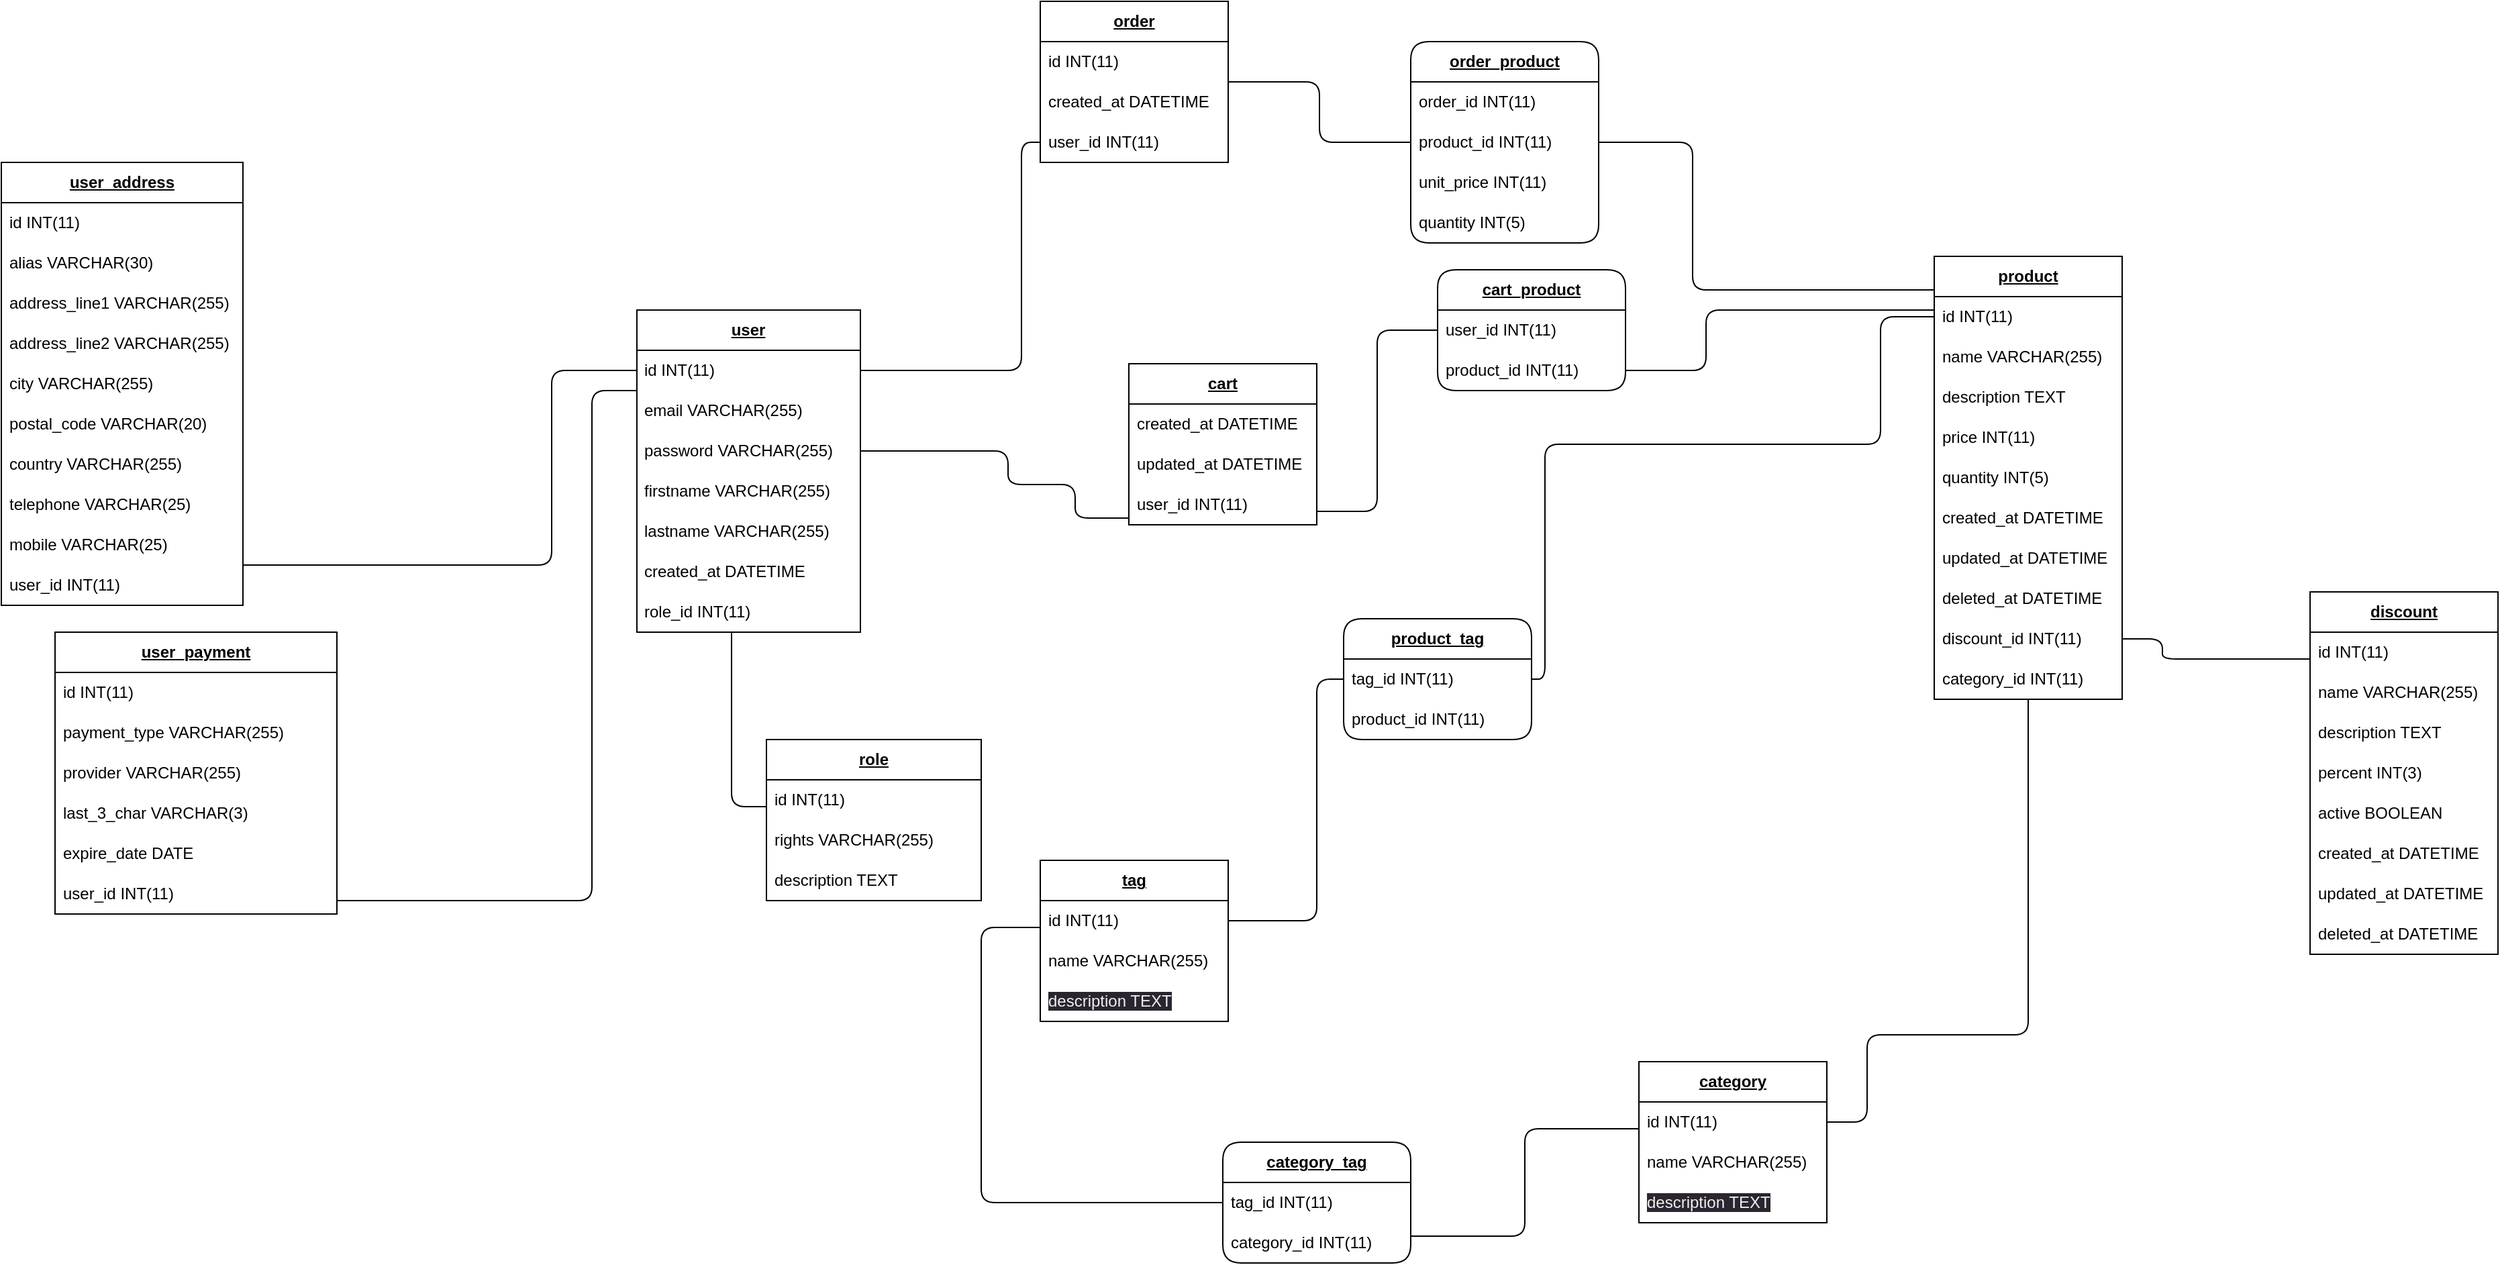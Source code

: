 <mxfile>
    <diagram name="Page-1" id="nvmFkLAB6nwE_kRz7ofC">
        <mxGraphModel dx="2336" dy="2273" grid="1" gridSize="10" guides="1" tooltips="1" connect="1" arrows="1" fold="1" page="1" pageScale="1" pageWidth="827" pageHeight="1169" math="0" shadow="0">
            <root>
                <mxCell id="0"/>
                <mxCell id="1" parent="0"/>
                <mxCell id="96" style="edgeStyle=orthogonalEdgeStyle;rounded=1;html=1;strokeColor=default;fontSize=12;endArrow=none;endFill=0;" parent="1" source="9zf9LuYom2PxIqwyLPYn-1" target="191" edge="1">
                    <mxGeometry relative="1" as="geometry">
                        <Array as="points">
                            <mxPoint x="320" y="225"/>
                            <mxPoint x="320" y="250"/>
                            <mxPoint x="370" y="250"/>
                            <mxPoint x="370" y="275"/>
                        </Array>
                    </mxGeometry>
                </mxCell>
                <mxCell id="98" style="edgeStyle=orthogonalEdgeStyle;rounded=1;html=1;strokeColor=default;fontSize=12;endArrow=none;endFill=0;" parent="1" source="9zf9LuYom2PxIqwyLPYn-56" target="190" edge="1">
                    <mxGeometry relative="1" as="geometry">
                        <Array as="points">
                            <mxPoint x="114" y="490"/>
                        </Array>
                        <mxPoint x="75" y="400" as="targetPoint"/>
                    </mxGeometry>
                </mxCell>
                <mxCell id="9zf9LuYom2PxIqwyLPYn-1" value="&lt;b&gt;&lt;u&gt;user&lt;/u&gt;&lt;/b&gt;" style="swimlane;fontStyle=0;childLayout=stackLayout;horizontal=1;startSize=30;horizontalStack=0;resizeParent=1;resizeParentMax=0;resizeLast=0;collapsible=1;marginBottom=0;whiteSpace=wrap;html=1;" parent="1" vertex="1">
                    <mxGeometry x="43.49" y="120" width="166.51" height="240" as="geometry"/>
                </mxCell>
                <mxCell id="9zf9LuYom2PxIqwyLPYn-2" value="id&amp;nbsp;INT(11)" style="text;strokeColor=none;fillColor=none;align=left;verticalAlign=middle;spacingLeft=4;spacingRight=4;overflow=hidden;points=[[0,0.5],[1,0.5]];portConstraint=eastwest;rotatable=0;whiteSpace=wrap;html=1;" parent="9zf9LuYom2PxIqwyLPYn-1" vertex="1">
                    <mxGeometry y="30" width="166.51" height="30" as="geometry"/>
                </mxCell>
                <mxCell id="9zf9LuYom2PxIqwyLPYn-3" value="email VARCHAR(255)" style="text;strokeColor=none;fillColor=none;align=left;verticalAlign=middle;spacingLeft=4;spacingRight=4;overflow=hidden;points=[[0,0.5],[1,0.5]];portConstraint=eastwest;rotatable=0;whiteSpace=wrap;html=1;" parent="9zf9LuYom2PxIqwyLPYn-1" vertex="1">
                    <mxGeometry y="60" width="166.51" height="30" as="geometry"/>
                </mxCell>
                <mxCell id="9zf9LuYom2PxIqwyLPYn-4" value="password&amp;nbsp;VARCHAR(255)" style="text;strokeColor=none;fillColor=none;align=left;verticalAlign=middle;spacingLeft=4;spacingRight=4;overflow=hidden;points=[[0,0.5],[1,0.5]];portConstraint=eastwest;rotatable=0;whiteSpace=wrap;html=1;" parent="9zf9LuYom2PxIqwyLPYn-1" vertex="1">
                    <mxGeometry y="90" width="166.51" height="30" as="geometry"/>
                </mxCell>
                <mxCell id="9zf9LuYom2PxIqwyLPYn-37" value="firstname&amp;nbsp;VARCHAR(255)" style="text;strokeColor=none;fillColor=none;align=left;verticalAlign=middle;spacingLeft=4;spacingRight=4;overflow=hidden;points=[[0,0.5],[1,0.5]];portConstraint=eastwest;rotatable=0;whiteSpace=wrap;html=1;" parent="9zf9LuYom2PxIqwyLPYn-1" vertex="1">
                    <mxGeometry y="120" width="166.51" height="30" as="geometry"/>
                </mxCell>
                <mxCell id="9zf9LuYom2PxIqwyLPYn-38" value="lastname&amp;nbsp;VARCHAR(255)" style="text;strokeColor=none;fillColor=none;align=left;verticalAlign=middle;spacingLeft=4;spacingRight=4;overflow=hidden;points=[[0,0.5],[1,0.5]];portConstraint=eastwest;rotatable=0;whiteSpace=wrap;html=1;" parent="9zf9LuYom2PxIqwyLPYn-1" vertex="1">
                    <mxGeometry y="150" width="166.51" height="30" as="geometry"/>
                </mxCell>
                <mxCell id="123" value="created_at DATETIME" style="text;strokeColor=none;fillColor=none;align=left;verticalAlign=middle;spacingLeft=4;spacingRight=4;overflow=hidden;points=[[0,0.5],[1,0.5]];portConstraint=eastwest;rotatable=0;whiteSpace=wrap;html=1;" parent="9zf9LuYom2PxIqwyLPYn-1" vertex="1">
                    <mxGeometry y="180" width="166.51" height="30" as="geometry"/>
                </mxCell>
                <mxCell id="190" value="role_id&amp;nbsp;INT(11)" style="text;strokeColor=none;fillColor=none;align=left;verticalAlign=middle;spacingLeft=4;spacingRight=4;overflow=hidden;points=[[0,0.5],[1,0.5]];portConstraint=eastwest;rotatable=0;whiteSpace=wrap;html=1;" parent="9zf9LuYom2PxIqwyLPYn-1" vertex="1">
                    <mxGeometry y="210" width="166.51" height="30" as="geometry"/>
                </mxCell>
                <mxCell id="9zf9LuYom2PxIqwyLPYn-39" value="&lt;b&gt;&lt;u&gt;order&lt;/u&gt;&lt;/b&gt;" style="swimlane;fontStyle=0;childLayout=stackLayout;horizontal=1;startSize=30;horizontalStack=0;resizeParent=1;resizeParentMax=0;resizeLast=0;collapsible=1;marginBottom=0;whiteSpace=wrap;html=1;" parent="1" vertex="1">
                    <mxGeometry x="344" y="-110" width="140" height="120" as="geometry"/>
                </mxCell>
                <mxCell id="9zf9LuYom2PxIqwyLPYn-40" value="id&amp;nbsp;INT(11)" style="text;strokeColor=none;fillColor=none;align=left;verticalAlign=middle;spacingLeft=4;spacingRight=4;overflow=hidden;points=[[0,0.5],[1,0.5]];portConstraint=eastwest;rotatable=0;whiteSpace=wrap;html=1;" parent="9zf9LuYom2PxIqwyLPYn-39" vertex="1">
                    <mxGeometry y="30" width="140" height="30" as="geometry"/>
                </mxCell>
                <mxCell id="124" value="created_at&amp;nbsp;DATETIME" style="text;strokeColor=none;fillColor=none;align=left;verticalAlign=middle;spacingLeft=4;spacingRight=4;overflow=hidden;points=[[0,0.5],[1,0.5]];portConstraint=eastwest;rotatable=0;whiteSpace=wrap;html=1;" parent="9zf9LuYom2PxIqwyLPYn-39" vertex="1">
                    <mxGeometry y="60" width="140" height="30" as="geometry"/>
                </mxCell>
                <mxCell id="192" value="user_id&amp;nbsp;INT(11)" style="text;strokeColor=none;fillColor=none;align=left;verticalAlign=middle;spacingLeft=4;spacingRight=4;overflow=hidden;points=[[0,0.5],[1,0.5]];portConstraint=eastwest;rotatable=0;whiteSpace=wrap;html=1;" parent="9zf9LuYom2PxIqwyLPYn-39" vertex="1">
                    <mxGeometry y="90" width="140" height="30" as="geometry"/>
                </mxCell>
                <mxCell id="89" style="edgeStyle=orthogonalEdgeStyle;rounded=1;html=1;strokeColor=default;fontSize=12;startArrow=none;endArrow=none;endFill=0;" parent="1" source="212" target="167" edge="1">
                    <mxGeometry relative="1" as="geometry">
                        <Array as="points">
                            <mxPoint x="840" y="165"/>
                            <mxPoint x="840" y="120"/>
                        </Array>
                        <mxPoint x="661.86" y="262.059" as="targetPoint"/>
                    </mxGeometry>
                </mxCell>
                <mxCell id="9zf9LuYom2PxIqwyLPYn-46" value="&lt;b&gt;&lt;u&gt;cart&lt;/u&gt;&lt;/b&gt;" style="swimlane;fontStyle=0;childLayout=stackLayout;horizontal=1;startSize=30;horizontalStack=0;resizeParent=1;resizeParentMax=0;resizeLast=0;collapsible=1;marginBottom=0;whiteSpace=wrap;html=1;" parent="1" vertex="1">
                    <mxGeometry x="410" y="160" width="140" height="120" as="geometry"/>
                </mxCell>
                <mxCell id="156" value="created_at&amp;nbsp;DATETIME" style="text;strokeColor=none;fillColor=none;align=left;verticalAlign=middle;spacingLeft=4;spacingRight=4;overflow=hidden;points=[[0,0.5],[1,0.5]];portConstraint=eastwest;rotatable=0;whiteSpace=wrap;html=1;" parent="9zf9LuYom2PxIqwyLPYn-46" vertex="1">
                    <mxGeometry y="30" width="140" height="30" as="geometry"/>
                </mxCell>
                <mxCell id="157" value="updated_at&amp;nbsp;DATETIME" style="text;strokeColor=none;fillColor=none;align=left;verticalAlign=middle;spacingLeft=4;spacingRight=4;overflow=hidden;points=[[0,0.5],[1,0.5]];portConstraint=eastwest;rotatable=0;whiteSpace=wrap;html=1;" parent="9zf9LuYom2PxIqwyLPYn-46" vertex="1">
                    <mxGeometry y="60" width="140" height="30" as="geometry"/>
                </mxCell>
                <mxCell id="191" value="user_id&amp;nbsp;INT(11)" style="text;strokeColor=none;fillColor=none;align=left;verticalAlign=middle;spacingLeft=4;spacingRight=4;overflow=hidden;points=[[0,0.5],[1,0.5]];portConstraint=eastwest;rotatable=0;whiteSpace=wrap;html=1;" parent="9zf9LuYom2PxIqwyLPYn-46" vertex="1">
                    <mxGeometry y="90" width="140" height="30" as="geometry"/>
                </mxCell>
                <mxCell id="9zf9LuYom2PxIqwyLPYn-55" value="&lt;b&gt;&lt;u&gt;role&lt;br&gt;&lt;/u&gt;&lt;/b&gt;" style="swimlane;fontStyle=0;childLayout=stackLayout;horizontal=1;startSize=30;horizontalStack=0;resizeParent=1;resizeParentMax=0;resizeLast=0;collapsible=1;marginBottom=0;whiteSpace=wrap;html=1;" parent="1" vertex="1">
                    <mxGeometry x="140" y="440" width="160" height="120" as="geometry"/>
                </mxCell>
                <mxCell id="9zf9LuYom2PxIqwyLPYn-56" value="id&amp;nbsp;INT(11)" style="text;strokeColor=none;fillColor=none;align=left;verticalAlign=middle;spacingLeft=4;spacingRight=4;overflow=hidden;points=[[0,0.5],[1,0.5]];portConstraint=eastwest;rotatable=0;whiteSpace=wrap;html=1;" parent="9zf9LuYom2PxIqwyLPYn-55" vertex="1">
                    <mxGeometry y="30" width="160" height="30" as="geometry"/>
                </mxCell>
                <mxCell id="9zf9LuYom2PxIqwyLPYn-57" value="rights&amp;nbsp;VARCHAR(255)" style="text;strokeColor=none;fillColor=none;align=left;verticalAlign=middle;spacingLeft=4;spacingRight=4;overflow=hidden;points=[[0,0.5],[1,0.5]];portConstraint=eastwest;rotatable=0;whiteSpace=wrap;html=1;" parent="9zf9LuYom2PxIqwyLPYn-55" vertex="1">
                    <mxGeometry y="60" width="160" height="30" as="geometry"/>
                </mxCell>
                <mxCell id="244" value="description TEXT" style="text;strokeColor=none;fillColor=none;align=left;verticalAlign=middle;spacingLeft=4;spacingRight=4;overflow=hidden;points=[[0,0.5],[1,0.5]];portConstraint=eastwest;rotatable=0;whiteSpace=wrap;html=1;" vertex="1" parent="9zf9LuYom2PxIqwyLPYn-55">
                    <mxGeometry y="90" width="160" height="30" as="geometry"/>
                </mxCell>
                <mxCell id="9zf9LuYom2PxIqwyLPYn-80" value="" style="group" parent="1" vertex="1" connectable="0">
                    <mxGeometry x="680" y="640" width="260.0" height="130" as="geometry"/>
                </mxCell>
                <mxCell id="4" value="" style="group" parent="9zf9LuYom2PxIqwyLPYn-80" vertex="1" connectable="0">
                    <mxGeometry x="110" y="10" width="140" height="120" as="geometry"/>
                </mxCell>
                <mxCell id="9zf9LuYom2PxIqwyLPYn-67" value="&lt;b&gt;&lt;u&gt;category&lt;br&gt;&lt;/u&gt;&lt;/b&gt;" style="swimlane;fontStyle=0;childLayout=stackLayout;horizontal=1;startSize=30;horizontalStack=0;resizeParent=1;resizeParentMax=0;resizeLast=0;collapsible=1;marginBottom=0;whiteSpace=wrap;html=1;" parent="4" vertex="1">
                    <mxGeometry y="30" width="140" height="120" as="geometry"/>
                </mxCell>
                <mxCell id="9zf9LuYom2PxIqwyLPYn-68" value="id&amp;nbsp;INT(11)" style="text;strokeColor=none;fillColor=none;align=left;verticalAlign=middle;spacingLeft=4;spacingRight=4;overflow=hidden;points=[[0,0.5],[1,0.5]];portConstraint=eastwest;rotatable=0;whiteSpace=wrap;html=1;" parent="9zf9LuYom2PxIqwyLPYn-67" vertex="1">
                    <mxGeometry y="30" width="140" height="30" as="geometry"/>
                </mxCell>
                <mxCell id="9zf9LuYom2PxIqwyLPYn-69" value="name&amp;nbsp;VARCHAR(255)" style="text;strokeColor=none;fillColor=none;align=left;verticalAlign=middle;spacingLeft=4;spacingRight=4;overflow=hidden;points=[[0,0.5],[1,0.5]];portConstraint=eastwest;rotatable=0;whiteSpace=wrap;html=1;" parent="9zf9LuYom2PxIqwyLPYn-67" vertex="1">
                    <mxGeometry y="60" width="140" height="30" as="geometry"/>
                </mxCell>
                <mxCell id="243" value="&lt;span style=&quot;color: rgb(240, 240, 240); font-family: Helvetica; font-size: 12px; font-style: normal; font-variant-ligatures: normal; font-variant-caps: normal; font-weight: 400; letter-spacing: normal; orphans: 2; text-align: left; text-indent: 0px; text-transform: none; widows: 2; word-spacing: 0px; -webkit-text-stroke-width: 0px; background-color: rgb(42, 37, 47); text-decoration-thickness: initial; text-decoration-style: initial; text-decoration-color: initial; float: none; display: inline !important;&quot;&gt;description TEXT&lt;/span&gt;" style="text;strokeColor=none;fillColor=none;align=left;verticalAlign=middle;spacingLeft=4;spacingRight=4;overflow=hidden;points=[[0,0.5],[1,0.5]];portConstraint=eastwest;rotatable=0;whiteSpace=wrap;html=1;" parent="9zf9LuYom2PxIqwyLPYn-67" vertex="1">
                    <mxGeometry y="90" width="140" height="30" as="geometry"/>
                </mxCell>
                <mxCell id="39" value="" style="group" parent="1" vertex="1" connectable="0">
                    <mxGeometry x="344" y="500" width="140" height="150" as="geometry"/>
                </mxCell>
                <mxCell id="32" value="" style="group" parent="39" vertex="1" connectable="0">
                    <mxGeometry width="140" height="120" as="geometry"/>
                </mxCell>
                <mxCell id="33" value="&lt;b&gt;&lt;u&gt;tag&lt;br&gt;&lt;/u&gt;&lt;/b&gt;" style="swimlane;fontStyle=0;childLayout=stackLayout;horizontal=1;startSize=30;horizontalStack=0;resizeParent=1;resizeParentMax=0;resizeLast=0;collapsible=1;marginBottom=0;whiteSpace=wrap;html=1;" parent="32" vertex="1">
                    <mxGeometry y="30" width="140" height="120" as="geometry"/>
                </mxCell>
                <mxCell id="34" value="id&amp;nbsp;INT(11)" style="text;strokeColor=none;fillColor=none;align=left;verticalAlign=middle;spacingLeft=4;spacingRight=4;overflow=hidden;points=[[0,0.5],[1,0.5]];portConstraint=eastwest;rotatable=0;whiteSpace=wrap;html=1;" parent="33" vertex="1">
                    <mxGeometry y="30" width="140" height="30" as="geometry"/>
                </mxCell>
                <mxCell id="35" value="name VARCHAR(255)" style="text;strokeColor=none;fillColor=none;align=left;verticalAlign=middle;spacingLeft=4;spacingRight=4;overflow=hidden;points=[[0,0.5],[1,0.5]];portConstraint=eastwest;rotatable=0;whiteSpace=wrap;html=1;" parent="33" vertex="1">
                    <mxGeometry y="60" width="140" height="30" as="geometry"/>
                </mxCell>
                <mxCell id="242" value="&lt;span style=&quot;color: rgb(240, 240, 240); font-family: Helvetica; font-size: 12px; font-style: normal; font-variant-ligatures: normal; font-variant-caps: normal; font-weight: 400; letter-spacing: normal; orphans: 2; text-align: left; text-indent: 0px; text-transform: none; widows: 2; word-spacing: 0px; -webkit-text-stroke-width: 0px; background-color: rgb(42, 37, 47); text-decoration-thickness: initial; text-decoration-style: initial; text-decoration-color: initial; float: none; display: inline !important;&quot;&gt;description TEXT&lt;/span&gt;" style="text;strokeColor=none;fillColor=none;align=left;verticalAlign=middle;spacingLeft=4;spacingRight=4;overflow=hidden;points=[[0,0.5],[1,0.5]];portConstraint=eastwest;rotatable=0;whiteSpace=wrap;html=1;" parent="33" vertex="1">
                    <mxGeometry y="90" width="140" height="30" as="geometry"/>
                </mxCell>
                <mxCell id="79" style="edgeStyle=orthogonalEdgeStyle;rounded=1;html=1;strokeColor=default;startArrow=none;endArrow=none;endFill=0;" parent="1" source="233" target="9zf9LuYom2PxIqwyLPYn-68" edge="1">
                    <mxGeometry relative="1" as="geometry">
                        <mxPoint x="650" y="520" as="targetPoint"/>
                        <Array as="points">
                            <mxPoint x="705" y="810"/>
                            <mxPoint x="705" y="730"/>
                        </Array>
                    </mxGeometry>
                </mxCell>
                <mxCell id="84" style="edgeStyle=orthogonalEdgeStyle;rounded=1;html=1;strokeColor=default;endArrow=none;endFill=0;" parent="1" source="193" target="9zf9LuYom2PxIqwyLPYn-68" edge="1">
                    <mxGeometry relative="1" as="geometry">
                        <mxPoint x="770.059" y="350.0" as="sourcePoint"/>
                        <mxPoint x="800" y="350" as="targetPoint"/>
                        <Array as="points">
                            <mxPoint x="960" y="660"/>
                        </Array>
                    </mxGeometry>
                </mxCell>
                <mxCell id="86" style="edgeStyle=orthogonalEdgeStyle;rounded=1;html=1;strokeColor=default;startArrow=none;endArrow=none;endFill=0;" parent="1" source="196" target="167" edge="1">
                    <mxGeometry relative="1" as="geometry">
                        <Array as="points">
                            <mxPoint x="830" y="-5"/>
                            <mxPoint x="830" y="105"/>
                        </Array>
                        <mxPoint x="740.059" y="140" as="targetPoint"/>
                    </mxGeometry>
                </mxCell>
                <mxCell id="91" style="edgeStyle=orthogonalEdgeStyle;rounded=1;html=1;strokeColor=default;fontSize=12;endArrow=none;endFill=0;" parent="1" source="9zf9LuYom2PxIqwyLPYn-1" target="192" edge="1">
                    <mxGeometry relative="1" as="geometry">
                        <Array as="points">
                            <mxPoint x="330" y="165"/>
                        </Array>
                    </mxGeometry>
                </mxCell>
                <mxCell id="81" value="" style="edgeStyle=orthogonalEdgeStyle;rounded=1;html=1;strokeColor=default;startArrow=none;endArrow=none;endFill=0;" parent="1" source="226" target="33" edge="1">
                    <mxGeometry relative="1" as="geometry">
                        <mxPoint x="720" y="300" as="targetPoint"/>
                        <Array as="points">
                            <mxPoint x="550" y="395"/>
                            <mxPoint x="550" y="575"/>
                        </Array>
                        <mxPoint x="720.059" y="350.0" as="sourcePoint"/>
                    </mxGeometry>
                </mxCell>
                <mxCell id="126" value="&lt;b&gt;&lt;u&gt;user_address&lt;/u&gt;&lt;/b&gt;" style="swimlane;fontStyle=0;childLayout=stackLayout;horizontal=1;startSize=30;horizontalStack=0;resizeParent=1;resizeParentMax=0;resizeLast=0;collapsible=1;marginBottom=0;whiteSpace=wrap;html=1;" parent="1" vertex="1">
                    <mxGeometry x="-430" y="10" width="180" height="330" as="geometry"/>
                </mxCell>
                <mxCell id="155" value="id INT(11)" style="text;strokeColor=none;fillColor=none;align=left;verticalAlign=middle;spacingLeft=4;spacingRight=4;overflow=hidden;points=[[0,0.5],[1,0.5]];portConstraint=eastwest;rotatable=0;whiteSpace=wrap;html=1;" parent="126" vertex="1">
                    <mxGeometry y="30" width="180" height="30" as="geometry"/>
                </mxCell>
                <mxCell id="165" value="alias VARCHAR(30)" style="text;strokeColor=none;fillColor=none;align=left;verticalAlign=middle;spacingLeft=4;spacingRight=4;overflow=hidden;points=[[0,0.5],[1,0.5]];portConstraint=eastwest;rotatable=0;whiteSpace=wrap;html=1;" parent="126" vertex="1">
                    <mxGeometry y="60" width="180" height="30" as="geometry"/>
                </mxCell>
                <mxCell id="127" value="address_line1 VARCHAR(255)" style="text;strokeColor=none;fillColor=none;align=left;verticalAlign=middle;spacingLeft=4;spacingRight=4;overflow=hidden;points=[[0,0.5],[1,0.5]];portConstraint=eastwest;rotatable=0;whiteSpace=wrap;html=1;" parent="126" vertex="1">
                    <mxGeometry y="90" width="180" height="30" as="geometry"/>
                </mxCell>
                <mxCell id="128" value="address_line2&amp;nbsp;VARCHAR(255)" style="text;strokeColor=none;fillColor=none;align=left;verticalAlign=middle;spacingLeft=4;spacingRight=4;overflow=hidden;points=[[0,0.5],[1,0.5]];portConstraint=eastwest;rotatable=0;whiteSpace=wrap;html=1;" parent="126" vertex="1">
                    <mxGeometry y="120" width="180" height="30" as="geometry"/>
                </mxCell>
                <mxCell id="130" value="city VARCHAR(255)" style="text;strokeColor=none;fillColor=none;align=left;verticalAlign=middle;spacingLeft=4;spacingRight=4;overflow=hidden;points=[[0,0.5],[1,0.5]];portConstraint=eastwest;rotatable=0;whiteSpace=wrap;html=1;" parent="126" vertex="1">
                    <mxGeometry y="150" width="180" height="30" as="geometry"/>
                </mxCell>
                <mxCell id="129" value="postal_code VARCHAR(20)" style="text;strokeColor=none;fillColor=none;align=left;verticalAlign=middle;spacingLeft=4;spacingRight=4;overflow=hidden;points=[[0,0.5],[1,0.5]];portConstraint=eastwest;rotatable=0;whiteSpace=wrap;html=1;" parent="126" vertex="1">
                    <mxGeometry y="180" width="180" height="30" as="geometry"/>
                </mxCell>
                <mxCell id="131" value="country VARCHAR(255)" style="text;strokeColor=none;fillColor=none;align=left;verticalAlign=middle;spacingLeft=4;spacingRight=4;overflow=hidden;points=[[0,0.5],[1,0.5]];portConstraint=eastwest;rotatable=0;whiteSpace=wrap;html=1;" parent="126" vertex="1">
                    <mxGeometry y="210" width="180" height="30" as="geometry"/>
                </mxCell>
                <mxCell id="132" value="telephone VARCHAR(25)" style="text;strokeColor=none;fillColor=none;align=left;verticalAlign=middle;spacingLeft=4;spacingRight=4;overflow=hidden;points=[[0,0.5],[1,0.5]];portConstraint=eastwest;rotatable=0;whiteSpace=wrap;html=1;" parent="126" vertex="1">
                    <mxGeometry y="240" width="180" height="30" as="geometry"/>
                </mxCell>
                <mxCell id="188" value="mobile VARCHAR(25)" style="text;strokeColor=none;fillColor=none;align=left;verticalAlign=middle;spacingLeft=4;spacingRight=4;overflow=hidden;points=[[0,0.5],[1,0.5]];portConstraint=eastwest;rotatable=0;whiteSpace=wrap;html=1;" parent="126" vertex="1">
                    <mxGeometry y="270" width="180" height="30" as="geometry"/>
                </mxCell>
                <mxCell id="133" value="user_id INT(11)" style="text;strokeColor=none;fillColor=none;align=left;verticalAlign=middle;spacingLeft=4;spacingRight=4;overflow=hidden;points=[[0,0.5],[1,0.5]];portConstraint=eastwest;rotatable=0;whiteSpace=wrap;html=1;" parent="126" vertex="1">
                    <mxGeometry y="300" width="180" height="30" as="geometry"/>
                </mxCell>
                <mxCell id="134" value="&lt;b&gt;&lt;u&gt;user_payment&lt;br&gt;&lt;/u&gt;&lt;/b&gt;" style="swimlane;fontStyle=0;childLayout=stackLayout;horizontal=1;startSize=30;horizontalStack=0;resizeParent=1;resizeParentMax=0;resizeLast=0;collapsible=1;marginBottom=0;whiteSpace=wrap;html=1;" parent="1" vertex="1">
                    <mxGeometry x="-390" y="360" width="210" height="210" as="geometry"/>
                </mxCell>
                <mxCell id="135" value="id&amp;nbsp;INT(11)" style="text;strokeColor=none;fillColor=none;align=left;verticalAlign=middle;spacingLeft=4;spacingRight=4;overflow=hidden;points=[[0,0.5],[1,0.5]];portConstraint=eastwest;rotatable=0;whiteSpace=wrap;html=1;" parent="134" vertex="1">
                    <mxGeometry y="30" width="210" height="30" as="geometry"/>
                </mxCell>
                <mxCell id="136" value="payment_type VARCHAR(255)" style="text;strokeColor=none;fillColor=none;align=left;verticalAlign=middle;spacingLeft=4;spacingRight=4;overflow=hidden;points=[[0,0.5],[1,0.5]];portConstraint=eastwest;rotatable=0;whiteSpace=wrap;html=1;" parent="134" vertex="1">
                    <mxGeometry y="60" width="210" height="30" as="geometry"/>
                </mxCell>
                <mxCell id="137" value="provider VARCHAR(255)" style="text;strokeColor=none;fillColor=none;align=left;verticalAlign=middle;spacingLeft=4;spacingRight=4;overflow=hidden;points=[[0,0.5],[1,0.5]];portConstraint=eastwest;rotatable=0;whiteSpace=wrap;html=1;" parent="134" vertex="1">
                    <mxGeometry y="90" width="210" height="30" as="geometry"/>
                </mxCell>
                <mxCell id="139" value="last_3_char VARCHAR(3)" style="text;strokeColor=none;fillColor=none;align=left;verticalAlign=middle;spacingLeft=4;spacingRight=4;overflow=hidden;points=[[0,0.5],[1,0.5]];portConstraint=eastwest;rotatable=0;whiteSpace=wrap;html=1;" parent="134" vertex="1">
                    <mxGeometry y="120" width="210" height="30" as="geometry"/>
                </mxCell>
                <mxCell id="140" value="expire_date DATE" style="text;strokeColor=none;fillColor=none;align=left;verticalAlign=middle;spacingLeft=4;spacingRight=4;overflow=hidden;points=[[0,0.5],[1,0.5]];portConstraint=eastwest;rotatable=0;whiteSpace=wrap;html=1;" parent="134" vertex="1">
                    <mxGeometry y="150" width="210" height="30" as="geometry"/>
                </mxCell>
                <mxCell id="189" value="user_id&amp;nbsp;INT(11)" style="text;strokeColor=none;fillColor=none;align=left;verticalAlign=middle;spacingLeft=4;spacingRight=4;overflow=hidden;points=[[0,0.5],[1,0.5]];portConstraint=eastwest;rotatable=0;whiteSpace=wrap;html=1;" parent="134" vertex="1">
                    <mxGeometry y="180" width="210" height="30" as="geometry"/>
                </mxCell>
                <mxCell id="147" style="edgeStyle=orthogonalEdgeStyle;html=1;endArrow=none;endFill=0;" parent="1" source="9zf9LuYom2PxIqwyLPYn-2" target="133" edge="1">
                    <mxGeometry relative="1" as="geometry">
                        <Array as="points">
                            <mxPoint x="-20" y="165"/>
                            <mxPoint x="-20" y="310"/>
                        </Array>
                    </mxGeometry>
                </mxCell>
                <mxCell id="149" style="edgeStyle=orthogonalEdgeStyle;html=1;fontSize=12;endArrow=none;endFill=0;" parent="1" source="9zf9LuYom2PxIqwyLPYn-2" target="189" edge="1">
                    <mxGeometry relative="1" as="geometry">
                        <Array as="points">
                            <mxPoint x="10" y="180"/>
                            <mxPoint x="10" y="560"/>
                        </Array>
                    </mxGeometry>
                </mxCell>
                <mxCell id="166" value="&lt;b&gt;&lt;u&gt;product&lt;/u&gt;&lt;/b&gt;" style="swimlane;fontStyle=0;childLayout=stackLayout;horizontal=1;startSize=30;horizontalStack=0;resizeParent=1;resizeParentMax=0;resizeLast=0;collapsible=1;marginBottom=0;whiteSpace=wrap;html=1;" parent="1" vertex="1">
                    <mxGeometry x="1010.0" y="80" width="140" height="330" as="geometry"/>
                </mxCell>
                <mxCell id="167" value="id&amp;nbsp;INT(11)" style="text;strokeColor=none;fillColor=none;align=left;verticalAlign=middle;spacingLeft=4;spacingRight=4;overflow=hidden;points=[[0,0.5],[1,0.5]];portConstraint=eastwest;rotatable=0;whiteSpace=wrap;html=1;" parent="166" vertex="1">
                    <mxGeometry y="30" width="140" height="30" as="geometry"/>
                </mxCell>
                <mxCell id="168" value="name&amp;nbsp;VARCHAR(255)" style="text;strokeColor=none;fillColor=none;align=left;verticalAlign=middle;spacingLeft=4;spacingRight=4;overflow=hidden;points=[[0,0.5],[1,0.5]];portConstraint=eastwest;rotatable=0;whiteSpace=wrap;html=1;" parent="166" vertex="1">
                    <mxGeometry y="60" width="140" height="30" as="geometry"/>
                </mxCell>
                <mxCell id="169" value="description TEXT" style="text;strokeColor=none;fillColor=none;align=left;verticalAlign=middle;spacingLeft=4;spacingRight=4;overflow=hidden;points=[[0,0.5],[1,0.5]];portConstraint=eastwest;rotatable=0;whiteSpace=wrap;html=1;" parent="166" vertex="1">
                    <mxGeometry y="90" width="140" height="30" as="geometry"/>
                </mxCell>
                <mxCell id="180" value="price&amp;nbsp;INT(11)" style="text;strokeColor=none;fillColor=none;align=left;verticalAlign=middle;spacingLeft=4;spacingRight=4;overflow=hidden;points=[[0,0.5],[1,0.5]];portConstraint=eastwest;rotatable=0;whiteSpace=wrap;html=1;" parent="166" vertex="1">
                    <mxGeometry y="120" width="140" height="30" as="geometry"/>
                </mxCell>
                <mxCell id="170" value="quantity INT(5)" style="text;strokeColor=none;fillColor=none;align=left;verticalAlign=middle;spacingLeft=4;spacingRight=4;overflow=hidden;points=[[0,0.5],[1,0.5]];portConstraint=eastwest;rotatable=0;whiteSpace=wrap;html=1;" parent="166" vertex="1">
                    <mxGeometry y="150" width="140" height="30" as="geometry"/>
                </mxCell>
                <mxCell id="171" value="created_at&amp;nbsp;DATETIME" style="text;strokeColor=none;fillColor=none;align=left;verticalAlign=middle;spacingLeft=4;spacingRight=4;overflow=hidden;points=[[0,0.5],[1,0.5]];portConstraint=eastwest;rotatable=0;whiteSpace=wrap;html=1;" parent="166" vertex="1">
                    <mxGeometry y="180" width="140" height="30" as="geometry"/>
                </mxCell>
                <mxCell id="181" value="updated_at&amp;nbsp;DATETIME" style="text;strokeColor=none;fillColor=none;align=left;verticalAlign=middle;spacingLeft=4;spacingRight=4;overflow=hidden;points=[[0,0.5],[1,0.5]];portConstraint=eastwest;rotatable=0;whiteSpace=wrap;html=1;" parent="166" vertex="1">
                    <mxGeometry y="210" width="140" height="30" as="geometry"/>
                </mxCell>
                <mxCell id="172" value="deleted_at&amp;nbsp;DATETIME" style="text;strokeColor=none;fillColor=none;align=left;verticalAlign=middle;spacingLeft=4;spacingRight=4;overflow=hidden;points=[[0,0.5],[1,0.5]];portConstraint=eastwest;rotatable=0;whiteSpace=wrap;html=1;" parent="166" vertex="1">
                    <mxGeometry y="240" width="140" height="30" as="geometry"/>
                </mxCell>
                <mxCell id="194" value="discount_id&amp;nbsp;INT(11)" style="text;strokeColor=none;fillColor=none;align=left;verticalAlign=middle;spacingLeft=4;spacingRight=4;overflow=hidden;points=[[0,0.5],[1,0.5]];portConstraint=eastwest;rotatable=0;whiteSpace=wrap;html=1;" parent="166" vertex="1">
                    <mxGeometry y="270" width="140" height="30" as="geometry"/>
                </mxCell>
                <mxCell id="193" value="category_id&amp;nbsp;INT(11)" style="text;strokeColor=none;fillColor=none;align=left;verticalAlign=middle;spacingLeft=4;spacingRight=4;overflow=hidden;points=[[0,0.5],[1,0.5]];portConstraint=eastwest;rotatable=0;whiteSpace=wrap;html=1;" parent="166" vertex="1">
                    <mxGeometry y="300" width="140" height="30" as="geometry"/>
                </mxCell>
                <mxCell id="173" value="&lt;b&gt;&lt;u&gt;discount&lt;/u&gt;&lt;/b&gt;" style="swimlane;fontStyle=0;childLayout=stackLayout;horizontal=1;startSize=30;horizontalStack=0;resizeParent=1;resizeParentMax=0;resizeLast=0;collapsible=1;marginBottom=0;whiteSpace=wrap;html=1;" parent="1" vertex="1">
                    <mxGeometry x="1290" y="330" width="140" height="270" as="geometry"/>
                </mxCell>
                <mxCell id="174" value="id&amp;nbsp;INT(11)" style="text;strokeColor=none;fillColor=none;align=left;verticalAlign=middle;spacingLeft=4;spacingRight=4;overflow=hidden;points=[[0,0.5],[1,0.5]];portConstraint=eastwest;rotatable=0;whiteSpace=wrap;html=1;" parent="173" vertex="1">
                    <mxGeometry y="30" width="140" height="30" as="geometry"/>
                </mxCell>
                <mxCell id="175" value="name VARCHAR(255)" style="text;strokeColor=none;fillColor=none;align=left;verticalAlign=middle;spacingLeft=4;spacingRight=4;overflow=hidden;points=[[0,0.5],[1,0.5]];portConstraint=eastwest;rotatable=0;whiteSpace=wrap;html=1;" parent="173" vertex="1">
                    <mxGeometry y="60" width="140" height="30" as="geometry"/>
                </mxCell>
                <mxCell id="176" value="description TEXT" style="text;strokeColor=none;fillColor=none;align=left;verticalAlign=middle;spacingLeft=4;spacingRight=4;overflow=hidden;points=[[0,0.5],[1,0.5]];portConstraint=eastwest;rotatable=0;whiteSpace=wrap;html=1;" parent="173" vertex="1">
                    <mxGeometry y="90" width="140" height="30" as="geometry"/>
                </mxCell>
                <mxCell id="182" value="percent INT(3)" style="text;strokeColor=none;fillColor=none;align=left;verticalAlign=middle;spacingLeft=4;spacingRight=4;overflow=hidden;points=[[0,0.5],[1,0.5]];portConstraint=eastwest;rotatable=0;whiteSpace=wrap;html=1;" parent="173" vertex="1">
                    <mxGeometry y="120" width="140" height="30" as="geometry"/>
                </mxCell>
                <mxCell id="177" value="active BOOLEAN" style="text;strokeColor=none;fillColor=none;align=left;verticalAlign=middle;spacingLeft=4;spacingRight=4;overflow=hidden;points=[[0,0.5],[1,0.5]];portConstraint=eastwest;rotatable=0;whiteSpace=wrap;html=1;" parent="173" vertex="1">
                    <mxGeometry y="150" width="140" height="30" as="geometry"/>
                </mxCell>
                <mxCell id="178" value="created_at&amp;nbsp;DATETIME" style="text;strokeColor=none;fillColor=none;align=left;verticalAlign=middle;spacingLeft=4;spacingRight=4;overflow=hidden;points=[[0,0.5],[1,0.5]];portConstraint=eastwest;rotatable=0;whiteSpace=wrap;html=1;" parent="173" vertex="1">
                    <mxGeometry y="180" width="140" height="30" as="geometry"/>
                </mxCell>
                <mxCell id="183" value="updated_at&amp;nbsp;DATETIME" style="text;strokeColor=none;fillColor=none;align=left;verticalAlign=middle;spacingLeft=4;spacingRight=4;overflow=hidden;points=[[0,0.5],[1,0.5]];portConstraint=eastwest;rotatable=0;whiteSpace=wrap;html=1;" parent="173" vertex="1">
                    <mxGeometry y="210" width="140" height="30" as="geometry"/>
                </mxCell>
                <mxCell id="179" value="deleted_at&amp;nbsp;DATETIME" style="text;strokeColor=none;fillColor=none;align=left;verticalAlign=middle;spacingLeft=4;spacingRight=4;overflow=hidden;points=[[0,0.5],[1,0.5]];portConstraint=eastwest;rotatable=0;whiteSpace=wrap;html=1;" parent="173" vertex="1">
                    <mxGeometry y="240" width="140" height="30" as="geometry"/>
                </mxCell>
                <mxCell id="184" style="edgeStyle=orthogonalEdgeStyle;html=1;endArrow=none;endFill=0;" parent="1" source="194" target="174" edge="1">
                    <mxGeometry relative="1" as="geometry">
                        <Array as="points">
                            <mxPoint x="1180" y="365"/>
                            <mxPoint x="1180" y="380"/>
                        </Array>
                    </mxGeometry>
                </mxCell>
                <mxCell id="205" value="" style="edgeStyle=orthogonalEdgeStyle;rounded=1;html=1;strokeColor=default;endArrow=none;" parent="1" source="9zf9LuYom2PxIqwyLPYn-39" target="196" edge="1">
                    <mxGeometry relative="1" as="geometry">
                        <Array as="points"/>
                        <mxPoint x="890.0" y="200" as="targetPoint"/>
                        <mxPoint x="414" y="40" as="sourcePoint"/>
                    </mxGeometry>
                </mxCell>
                <mxCell id="196" value="&lt;b&gt;&lt;u&gt;order_product&lt;/u&gt;&lt;/b&gt;" style="swimlane;fontStyle=0;childLayout=stackLayout;horizontal=1;startSize=30;horizontalStack=0;resizeParent=1;resizeParentMax=0;resizeLast=0;collapsible=1;marginBottom=0;whiteSpace=wrap;html=1;rounded=1;" parent="1" vertex="1">
                    <mxGeometry x="620" y="-80" width="140" height="150" as="geometry"/>
                </mxCell>
                <mxCell id="197" value="order_id&amp;nbsp;INT(11)" style="text;strokeColor=none;fillColor=none;align=left;verticalAlign=middle;spacingLeft=4;spacingRight=4;overflow=hidden;points=[[0,0.5],[1,0.5]];portConstraint=eastwest;rotatable=0;whiteSpace=wrap;html=1;" parent="196" vertex="1">
                    <mxGeometry y="30" width="140" height="30" as="geometry"/>
                </mxCell>
                <mxCell id="198" value="product_id&amp;nbsp;INT(11)" style="text;strokeColor=none;fillColor=none;align=left;verticalAlign=middle;spacingLeft=4;spacingRight=4;overflow=hidden;points=[[0,0.5],[1,0.5]];portConstraint=eastwest;rotatable=0;whiteSpace=wrap;html=1;" parent="196" vertex="1">
                    <mxGeometry y="60" width="140" height="30" as="geometry"/>
                </mxCell>
                <mxCell id="208" value="unit_price&amp;nbsp;INT(11)" style="text;strokeColor=none;fillColor=none;align=left;verticalAlign=middle;spacingLeft=4;spacingRight=4;overflow=hidden;points=[[0,0.5],[1,0.5]];portConstraint=eastwest;rotatable=0;whiteSpace=wrap;html=1;" parent="196" vertex="1">
                    <mxGeometry y="90" width="140" height="30" as="geometry"/>
                </mxCell>
                <mxCell id="209" value="quantity INT(5)" style="text;strokeColor=none;fillColor=none;align=left;verticalAlign=middle;spacingLeft=4;spacingRight=4;overflow=hidden;points=[[0,0.5],[1,0.5]];portConstraint=eastwest;rotatable=0;whiteSpace=wrap;html=1;" parent="196" vertex="1">
                    <mxGeometry y="120" width="140" height="30" as="geometry"/>
                </mxCell>
                <mxCell id="217" value="" style="edgeStyle=orthogonalEdgeStyle;rounded=1;html=1;strokeColor=default;fontSize=12;endArrow=none;" parent="1" source="191" target="210" edge="1">
                    <mxGeometry relative="1" as="geometry">
                        <Array as="points">
                            <mxPoint x="595" y="270"/>
                            <mxPoint x="595" y="135"/>
                        </Array>
                        <mxPoint x="960.0" y="220" as="targetPoint"/>
                        <mxPoint x="550.0" y="220" as="sourcePoint"/>
                    </mxGeometry>
                </mxCell>
                <mxCell id="210" value="&lt;b&gt;&lt;u&gt;cart_product&lt;/u&gt;&lt;/b&gt;" style="swimlane;fontStyle=0;childLayout=stackLayout;horizontal=1;startSize=30;horizontalStack=0;resizeParent=1;resizeParentMax=0;resizeLast=0;collapsible=1;marginBottom=0;whiteSpace=wrap;html=1;rounded=1;" parent="1" vertex="1">
                    <mxGeometry x="640" y="90" width="140" height="90" as="geometry"/>
                </mxCell>
                <mxCell id="213" value="user_id&amp;nbsp;INT(11)" style="text;strokeColor=none;fillColor=none;align=left;verticalAlign=middle;spacingLeft=4;spacingRight=4;overflow=hidden;points=[[0,0.5],[1,0.5]];portConstraint=eastwest;rotatable=0;whiteSpace=wrap;html=1;" parent="210" vertex="1">
                    <mxGeometry y="30" width="140" height="30" as="geometry"/>
                </mxCell>
                <mxCell id="212" value="product_id&amp;nbsp;INT(11)" style="text;strokeColor=none;fillColor=none;align=left;verticalAlign=middle;spacingLeft=4;spacingRight=4;overflow=hidden;points=[[0,0.5],[1,0.5]];portConstraint=eastwest;rotatable=0;whiteSpace=wrap;html=1;" parent="210" vertex="1">
                    <mxGeometry y="60" width="140" height="30" as="geometry"/>
                </mxCell>
                <mxCell id="228" value="" style="edgeStyle=orthogonalEdgeStyle;rounded=1;html=1;strokeColor=default;endArrow=none;" parent="1" source="167" target="225" edge="1">
                    <mxGeometry relative="1" as="geometry">
                        <mxPoint x="484" y="575" as="targetPoint"/>
                        <Array as="points">
                            <mxPoint x="970" y="125"/>
                            <mxPoint x="970" y="220"/>
                            <mxPoint x="720" y="220"/>
                            <mxPoint x="720" y="395"/>
                        </Array>
                        <mxPoint x="1010.0" y="310" as="sourcePoint"/>
                    </mxGeometry>
                </mxCell>
                <mxCell id="225" value="&lt;b&gt;&lt;u&gt;product_&lt;/u&gt;&lt;/b&gt;&lt;b&gt;&lt;u&gt;tag&lt;/u&gt;&lt;/b&gt;&lt;b&gt;&lt;u&gt;&lt;br&gt;&lt;/u&gt;&lt;/b&gt;" style="swimlane;fontStyle=0;childLayout=stackLayout;horizontal=1;startSize=30;horizontalStack=0;resizeParent=1;resizeParentMax=0;resizeLast=0;collapsible=1;marginBottom=0;whiteSpace=wrap;html=1;rounded=1;" parent="1" vertex="1">
                    <mxGeometry x="570" y="350" width="140" height="90" as="geometry"/>
                </mxCell>
                <mxCell id="226" value="tag_id&amp;nbsp;INT(11)" style="text;strokeColor=none;fillColor=none;align=left;verticalAlign=middle;spacingLeft=4;spacingRight=4;overflow=hidden;points=[[0,0.5],[1,0.5]];portConstraint=eastwest;rotatable=0;whiteSpace=wrap;html=1;" parent="225" vertex="1">
                    <mxGeometry y="30" width="140" height="30" as="geometry"/>
                </mxCell>
                <mxCell id="227" value="product_id&amp;nbsp;INT(11)" style="text;strokeColor=none;fillColor=none;align=left;verticalAlign=middle;spacingLeft=4;spacingRight=4;overflow=hidden;points=[[0,0.5],[1,0.5]];portConstraint=eastwest;rotatable=0;whiteSpace=wrap;html=1;" parent="225" vertex="1">
                    <mxGeometry y="60" width="140" height="30" as="geometry"/>
                </mxCell>
                <mxCell id="234" value="" style="edgeStyle=orthogonalEdgeStyle;rounded=1;html=1;strokeColor=default;endArrow=none;" parent="1" source="34" target="232" edge="1">
                    <mxGeometry relative="1" as="geometry">
                        <mxPoint x="790.0" y="755" as="targetPoint"/>
                        <mxPoint x="414" y="620" as="sourcePoint"/>
                        <Array as="points">
                            <mxPoint x="300" y="580"/>
                            <mxPoint x="300" y="785"/>
                        </Array>
                    </mxGeometry>
                </mxCell>
                <mxCell id="231" value="&lt;b&gt;&lt;u&gt;category_tag&lt;br&gt;&lt;/u&gt;&lt;/b&gt;" style="swimlane;fontStyle=0;childLayout=stackLayout;horizontal=1;startSize=30;horizontalStack=0;resizeParent=1;resizeParentMax=0;resizeLast=0;collapsible=1;marginBottom=0;whiteSpace=wrap;html=1;rounded=1;" parent="1" vertex="1">
                    <mxGeometry x="480" y="740" width="140" height="90" as="geometry"/>
                </mxCell>
                <mxCell id="232" value="tag_id&amp;nbsp;INT(11)" style="text;strokeColor=none;fillColor=none;align=left;verticalAlign=middle;spacingLeft=4;spacingRight=4;overflow=hidden;points=[[0,0.5],[1,0.5]];portConstraint=eastwest;rotatable=0;whiteSpace=wrap;html=1;" parent="231" vertex="1">
                    <mxGeometry y="30" width="140" height="30" as="geometry"/>
                </mxCell>
                <mxCell id="233" value="category_id&amp;nbsp;INT(11)" style="text;strokeColor=none;fillColor=none;align=left;verticalAlign=middle;spacingLeft=4;spacingRight=4;overflow=hidden;points=[[0,0.5],[1,0.5]];portConstraint=eastwest;rotatable=0;whiteSpace=wrap;html=1;" parent="231" vertex="1">
                    <mxGeometry y="60" width="140" height="30" as="geometry"/>
                </mxCell>
            </root>
        </mxGraphModel>
    </diagram>
</mxfile>